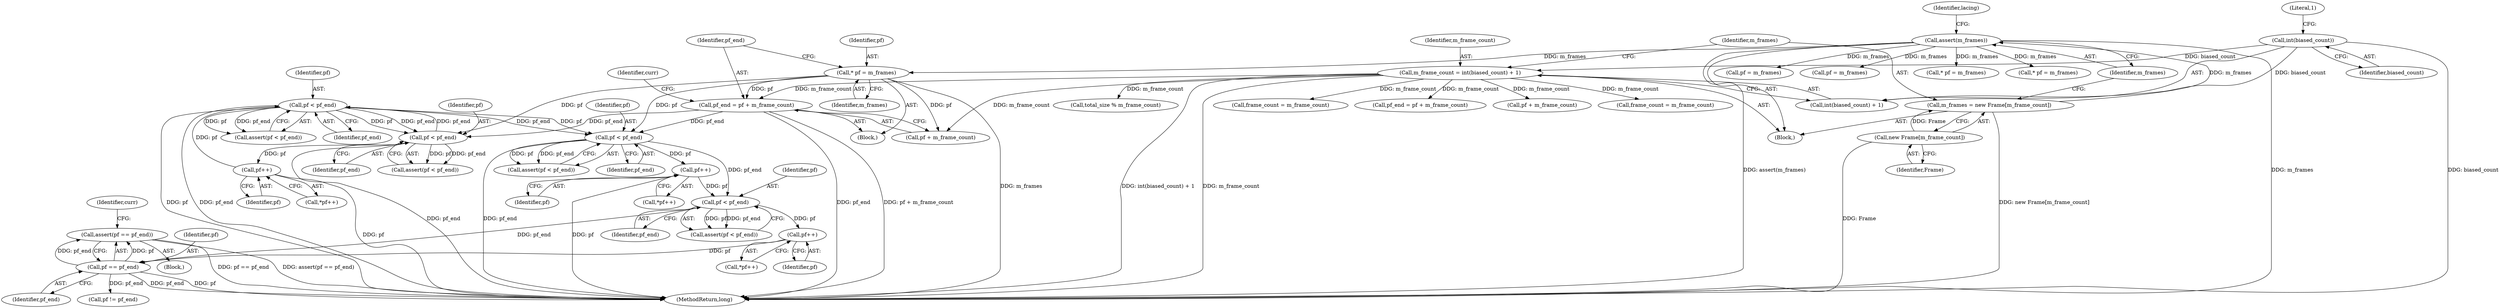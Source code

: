 digraph "0_Android_cc274e2abe8b2a6698a5c47d8aa4bb45f1f9538d_33@API" {
"1000865" [label="(Call,assert(pf == pf_end))"];
"1000866" [label="(Call,pf == pf_end)"];
"1000863" [label="(Call,pf++)"];
"1000856" [label="(Call,pf < pf_end)"];
"1000839" [label="(Call,pf++)"];
"1000832" [label="(Call,pf < pf_end)"];
"1000741" [label="(Call,pf < pf_end)"];
"1000724" [label="(Call,pf++)"];
"1000717" [label="(Call,pf < pf_end)"];
"1000672" [label="(Call,* pf = m_frames)"];
"1000355" [label="(Call,assert(m_frames))"];
"1000351" [label="(Call,m_frames = new Frame[m_frame_count])"];
"1000353" [label="(Call,new Frame[m_frame_count])"];
"1000675" [label="(Call,pf_end = pf + m_frame_count)"];
"1000345" [label="(Call,m_frame_count = int(biased_count) + 1)"];
"1000348" [label="(Call,int(biased_count))"];
"1000550" [label="(Call,total_size % m_frame_count)"];
"1000346" [label="(Identifier,m_frame_count)"];
"1000863" [label="(Call,pf++)"];
"1000855" [label="(Call,assert(pf < pf_end))"];
"1000345" [label="(Call,m_frame_count = int(biased_count) + 1)"];
"1000122" [label="(Block,)"];
"1000868" [label="(Identifier,pf_end)"];
"1000630" [label="(Call,frame_count = m_frame_count)"];
"1000866" [label="(Call,pf == pf_end)"];
"1000871" [label="(Identifier,curr)"];
"1000355" [label="(Call,assert(m_frames))"];
"1000831" [label="(Call,assert(pf < pf_end))"];
"1000834" [label="(Identifier,pf_end)"];
"1000500" [label="(Call,pf = m_frames)"];
"1000716" [label="(Call,assert(pf < pf_end))"];
"1000683" [label="(Identifier,curr)"];
"1000347" [label="(Call,int(biased_count) + 1)"];
"1000723" [label="(Call,*pf++)"];
"1000676" [label="(Identifier,pf_end)"];
"1000363" [label="(Call,* pf = m_frames)"];
"1000856" [label="(Call,pf < pf_end)"];
"1000838" [label="(Call,*pf++)"];
"1000839" [label="(Call,pf++)"];
"1000569" [label="(Call,* pf = m_frames)"];
"1000672" [label="(Call,* pf = m_frames)"];
"1000862" [label="(Call,*pf++)"];
"1000741" [label="(Call,pf < pf_end)"];
"1000354" [label="(Identifier,Frame)"];
"1000677" [label="(Call,pf + m_frame_count)"];
"1000348" [label="(Call,int(biased_count))"];
"1000833" [label="(Identifier,pf)"];
"1000352" [label="(Identifier,m_frames)"];
"1000614" [label="(Block,)"];
"1000904" [label="(Call,pf = m_frames)"];
"1000366" [label="(Call,pf_end = pf + m_frame_count)"];
"1000908" [label="(Call,pf != pf_end)"];
"1000858" [label="(Identifier,pf_end)"];
"1000673" [label="(Identifier,pf)"];
"1000742" [label="(Identifier,pf)"];
"1000719" [label="(Identifier,pf_end)"];
"1000368" [label="(Call,pf + m_frame_count)"];
"1000376" [label="(Call,frame_count = m_frame_count)"];
"1000717" [label="(Call,pf < pf_end)"];
"1000840" [label="(Identifier,pf)"];
"1000349" [label="(Identifier,biased_count)"];
"1000351" [label="(Call,m_frames = new Frame[m_frame_count])"];
"1000867" [label="(Identifier,pf)"];
"1000718" [label="(Identifier,pf)"];
"1000826" [label="(Block,)"];
"1000359" [label="(Identifier,lacing)"];
"1000725" [label="(Identifier,pf)"];
"1000864" [label="(Identifier,pf)"];
"1000350" [label="(Literal,1)"];
"1000353" [label="(Call,new Frame[m_frame_count])"];
"1000724" [label="(Call,pf++)"];
"1000865" [label="(Call,assert(pf == pf_end))"];
"1000942" [label="(MethodReturn,long)"];
"1000356" [label="(Identifier,m_frames)"];
"1000675" [label="(Call,pf_end = pf + m_frame_count)"];
"1000740" [label="(Call,assert(pf < pf_end))"];
"1000743" [label="(Identifier,pf_end)"];
"1000857" [label="(Identifier,pf)"];
"1000674" [label="(Identifier,m_frames)"];
"1000832" [label="(Call,pf < pf_end)"];
"1000865" -> "1000826"  [label="AST: "];
"1000865" -> "1000866"  [label="CFG: "];
"1000866" -> "1000865"  [label="AST: "];
"1000871" -> "1000865"  [label="CFG: "];
"1000865" -> "1000942"  [label="DDG: pf == pf_end"];
"1000865" -> "1000942"  [label="DDG: assert(pf == pf_end)"];
"1000866" -> "1000865"  [label="DDG: pf"];
"1000866" -> "1000865"  [label="DDG: pf_end"];
"1000866" -> "1000868"  [label="CFG: "];
"1000867" -> "1000866"  [label="AST: "];
"1000868" -> "1000866"  [label="AST: "];
"1000866" -> "1000942"  [label="DDG: pf"];
"1000866" -> "1000942"  [label="DDG: pf_end"];
"1000863" -> "1000866"  [label="DDG: pf"];
"1000856" -> "1000866"  [label="DDG: pf_end"];
"1000866" -> "1000908"  [label="DDG: pf_end"];
"1000863" -> "1000862"  [label="AST: "];
"1000863" -> "1000864"  [label="CFG: "];
"1000864" -> "1000863"  [label="AST: "];
"1000862" -> "1000863"  [label="CFG: "];
"1000856" -> "1000863"  [label="DDG: pf"];
"1000856" -> "1000855"  [label="AST: "];
"1000856" -> "1000858"  [label="CFG: "];
"1000857" -> "1000856"  [label="AST: "];
"1000858" -> "1000856"  [label="AST: "];
"1000855" -> "1000856"  [label="CFG: "];
"1000856" -> "1000855"  [label="DDG: pf"];
"1000856" -> "1000855"  [label="DDG: pf_end"];
"1000839" -> "1000856"  [label="DDG: pf"];
"1000832" -> "1000856"  [label="DDG: pf_end"];
"1000839" -> "1000838"  [label="AST: "];
"1000839" -> "1000840"  [label="CFG: "];
"1000840" -> "1000839"  [label="AST: "];
"1000838" -> "1000839"  [label="CFG: "];
"1000839" -> "1000942"  [label="DDG: pf"];
"1000832" -> "1000839"  [label="DDG: pf"];
"1000832" -> "1000831"  [label="AST: "];
"1000832" -> "1000834"  [label="CFG: "];
"1000833" -> "1000832"  [label="AST: "];
"1000834" -> "1000832"  [label="AST: "];
"1000831" -> "1000832"  [label="CFG: "];
"1000832" -> "1000942"  [label="DDG: pf_end"];
"1000832" -> "1000831"  [label="DDG: pf"];
"1000832" -> "1000831"  [label="DDG: pf_end"];
"1000741" -> "1000832"  [label="DDG: pf"];
"1000741" -> "1000832"  [label="DDG: pf_end"];
"1000672" -> "1000832"  [label="DDG: pf"];
"1000675" -> "1000832"  [label="DDG: pf_end"];
"1000741" -> "1000740"  [label="AST: "];
"1000741" -> "1000743"  [label="CFG: "];
"1000742" -> "1000741"  [label="AST: "];
"1000743" -> "1000741"  [label="AST: "];
"1000740" -> "1000741"  [label="CFG: "];
"1000741" -> "1000942"  [label="DDG: pf"];
"1000741" -> "1000942"  [label="DDG: pf_end"];
"1000741" -> "1000717"  [label="DDG: pf"];
"1000741" -> "1000717"  [label="DDG: pf_end"];
"1000741" -> "1000740"  [label="DDG: pf"];
"1000741" -> "1000740"  [label="DDG: pf_end"];
"1000724" -> "1000741"  [label="DDG: pf"];
"1000717" -> "1000741"  [label="DDG: pf_end"];
"1000724" -> "1000723"  [label="AST: "];
"1000724" -> "1000725"  [label="CFG: "];
"1000725" -> "1000724"  [label="AST: "];
"1000723" -> "1000724"  [label="CFG: "];
"1000724" -> "1000942"  [label="DDG: pf"];
"1000717" -> "1000724"  [label="DDG: pf"];
"1000717" -> "1000716"  [label="AST: "];
"1000717" -> "1000719"  [label="CFG: "];
"1000718" -> "1000717"  [label="AST: "];
"1000719" -> "1000717"  [label="AST: "];
"1000716" -> "1000717"  [label="CFG: "];
"1000717" -> "1000942"  [label="DDG: pf_end"];
"1000717" -> "1000716"  [label="DDG: pf"];
"1000717" -> "1000716"  [label="DDG: pf_end"];
"1000672" -> "1000717"  [label="DDG: pf"];
"1000675" -> "1000717"  [label="DDG: pf_end"];
"1000672" -> "1000614"  [label="AST: "];
"1000672" -> "1000674"  [label="CFG: "];
"1000673" -> "1000672"  [label="AST: "];
"1000674" -> "1000672"  [label="AST: "];
"1000676" -> "1000672"  [label="CFG: "];
"1000672" -> "1000942"  [label="DDG: m_frames"];
"1000355" -> "1000672"  [label="DDG: m_frames"];
"1000672" -> "1000675"  [label="DDG: pf"];
"1000672" -> "1000677"  [label="DDG: pf"];
"1000355" -> "1000122"  [label="AST: "];
"1000355" -> "1000356"  [label="CFG: "];
"1000356" -> "1000355"  [label="AST: "];
"1000359" -> "1000355"  [label="CFG: "];
"1000355" -> "1000942"  [label="DDG: m_frames"];
"1000355" -> "1000942"  [label="DDG: assert(m_frames)"];
"1000351" -> "1000355"  [label="DDG: m_frames"];
"1000355" -> "1000363"  [label="DDG: m_frames"];
"1000355" -> "1000500"  [label="DDG: m_frames"];
"1000355" -> "1000569"  [label="DDG: m_frames"];
"1000355" -> "1000904"  [label="DDG: m_frames"];
"1000351" -> "1000122"  [label="AST: "];
"1000351" -> "1000353"  [label="CFG: "];
"1000352" -> "1000351"  [label="AST: "];
"1000353" -> "1000351"  [label="AST: "];
"1000356" -> "1000351"  [label="CFG: "];
"1000351" -> "1000942"  [label="DDG: new Frame[m_frame_count]"];
"1000353" -> "1000351"  [label="DDG: Frame"];
"1000353" -> "1000354"  [label="CFG: "];
"1000354" -> "1000353"  [label="AST: "];
"1000353" -> "1000942"  [label="DDG: Frame"];
"1000675" -> "1000614"  [label="AST: "];
"1000675" -> "1000677"  [label="CFG: "];
"1000676" -> "1000675"  [label="AST: "];
"1000677" -> "1000675"  [label="AST: "];
"1000683" -> "1000675"  [label="CFG: "];
"1000675" -> "1000942"  [label="DDG: pf_end"];
"1000675" -> "1000942"  [label="DDG: pf + m_frame_count"];
"1000345" -> "1000675"  [label="DDG: m_frame_count"];
"1000345" -> "1000122"  [label="AST: "];
"1000345" -> "1000347"  [label="CFG: "];
"1000346" -> "1000345"  [label="AST: "];
"1000347" -> "1000345"  [label="AST: "];
"1000352" -> "1000345"  [label="CFG: "];
"1000345" -> "1000942"  [label="DDG: int(biased_count) + 1"];
"1000345" -> "1000942"  [label="DDG: m_frame_count"];
"1000348" -> "1000345"  [label="DDG: biased_count"];
"1000345" -> "1000366"  [label="DDG: m_frame_count"];
"1000345" -> "1000368"  [label="DDG: m_frame_count"];
"1000345" -> "1000376"  [label="DDG: m_frame_count"];
"1000345" -> "1000550"  [label="DDG: m_frame_count"];
"1000345" -> "1000630"  [label="DDG: m_frame_count"];
"1000345" -> "1000677"  [label="DDG: m_frame_count"];
"1000348" -> "1000347"  [label="AST: "];
"1000348" -> "1000349"  [label="CFG: "];
"1000349" -> "1000348"  [label="AST: "];
"1000350" -> "1000348"  [label="CFG: "];
"1000348" -> "1000942"  [label="DDG: biased_count"];
"1000348" -> "1000347"  [label="DDG: biased_count"];
}

